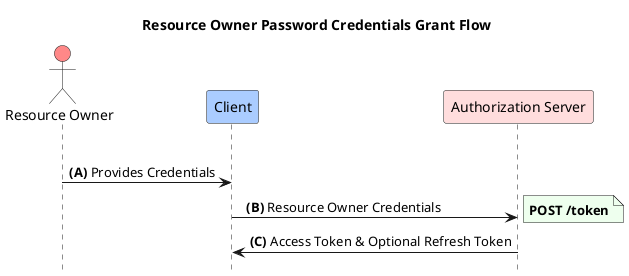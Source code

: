 @startuml

title Resource Owner Password Credentials Grant Flow
hide footbox
skinparam {
  ParticipantPadding 5
  BoxPadding 5
}

actor       "Resource Owner"        as RO       #F88
participant "Client"                as CL       #ACF
participant "Authorization Server"  as AS       #FDD

|||
RO->CL: <b>(A)</b> Provides Credentials
CL->AS: <b>  (B)</b> Resource Owner Credentials
note right #EFE: <b>POST /token</b>
CL<-AS: <b>(C)</b> Access Token & Optional Refresh Token

@enduml
